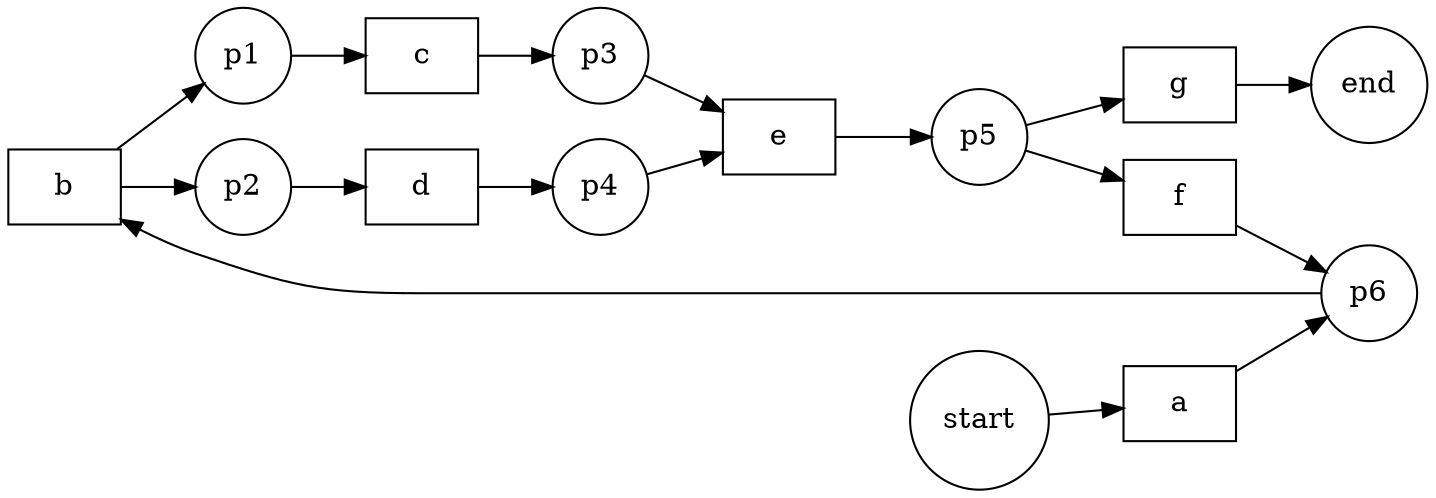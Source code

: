 digraph {
	graph [rankdir=LR]
	b [shape=rect]
	p1 [shape=circle]
	b -> p1
	p1 [shape=circle]
	c [shape=rect]
	p1 -> c
	b [shape=rect]
	p2 [shape=circle]
	b -> p2
	p2 [shape=circle]
	d [shape=rect]
	p2 -> d
	c [shape=rect]
	p3 [shape=circle]
	c -> p3
	p3 [shape=circle]
	e [shape=rect]
	p3 -> e
	d [shape=rect]
	p4 [shape=circle]
	d -> p4
	p4 [shape=circle]
	e [shape=rect]
	p4 -> e
	e [shape=rect]
	p5 [shape=circle]
	e -> p5
	p5 [shape=circle]
	f [shape=rect]
	p5 -> f
	p5 [shape=circle]
	g [shape=rect]
	p5 -> g
	a [shape=rect]
	p6 [shape=circle]
	a -> p6
	f [shape=rect]
	p6 [shape=circle]
	f -> p6
	p6 [shape=circle]
	b [shape=rect]
	p6 -> b
	start [shape=circle]
	a [shape=rect]
	start -> a
	end [shape=circle]
	g [shape=rect]
	g -> end
}
